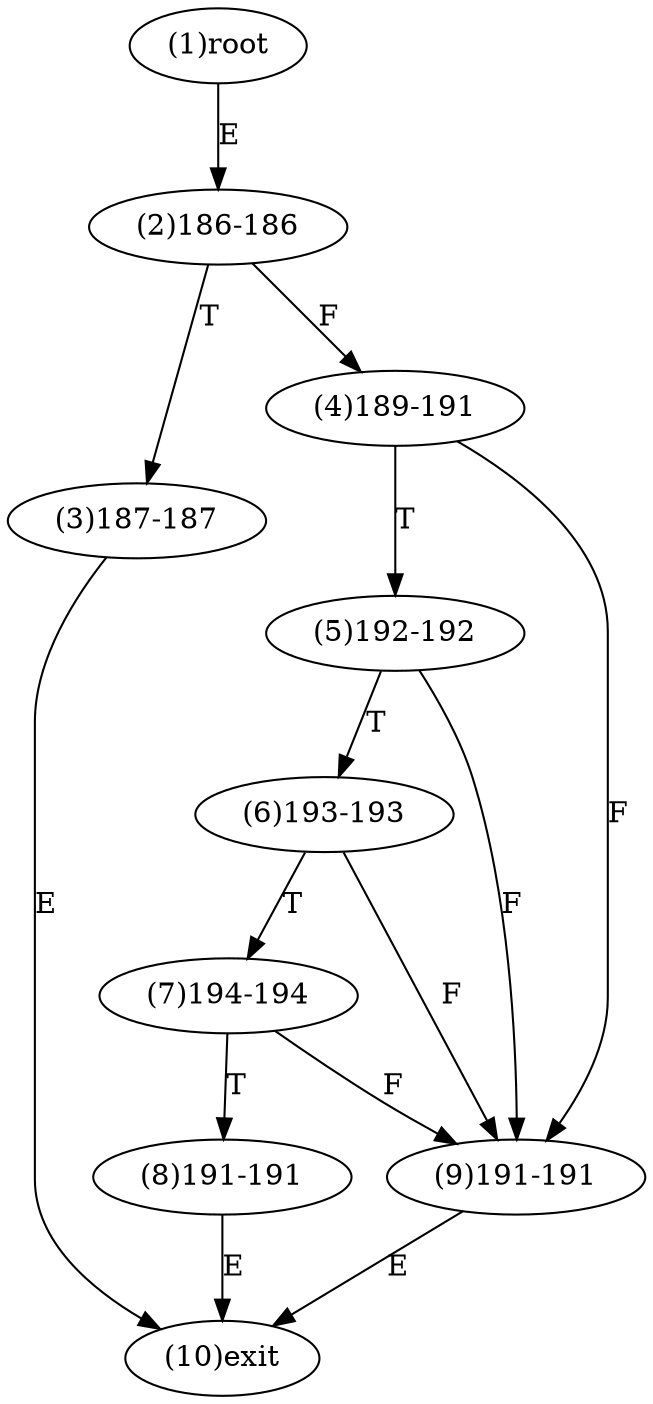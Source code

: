 digraph "" { 
1[ label="(1)root"];
2[ label="(2)186-186"];
3[ label="(3)187-187"];
4[ label="(4)189-191"];
5[ label="(5)192-192"];
6[ label="(6)193-193"];
7[ label="(7)194-194"];
8[ label="(8)191-191"];
9[ label="(9)191-191"];
10[ label="(10)exit"];
1->2[ label="E"];
2->4[ label="F"];
2->3[ label="T"];
3->10[ label="E"];
4->9[ label="F"];
4->5[ label="T"];
5->9[ label="F"];
5->6[ label="T"];
6->9[ label="F"];
6->7[ label="T"];
7->9[ label="F"];
7->8[ label="T"];
8->10[ label="E"];
9->10[ label="E"];
}